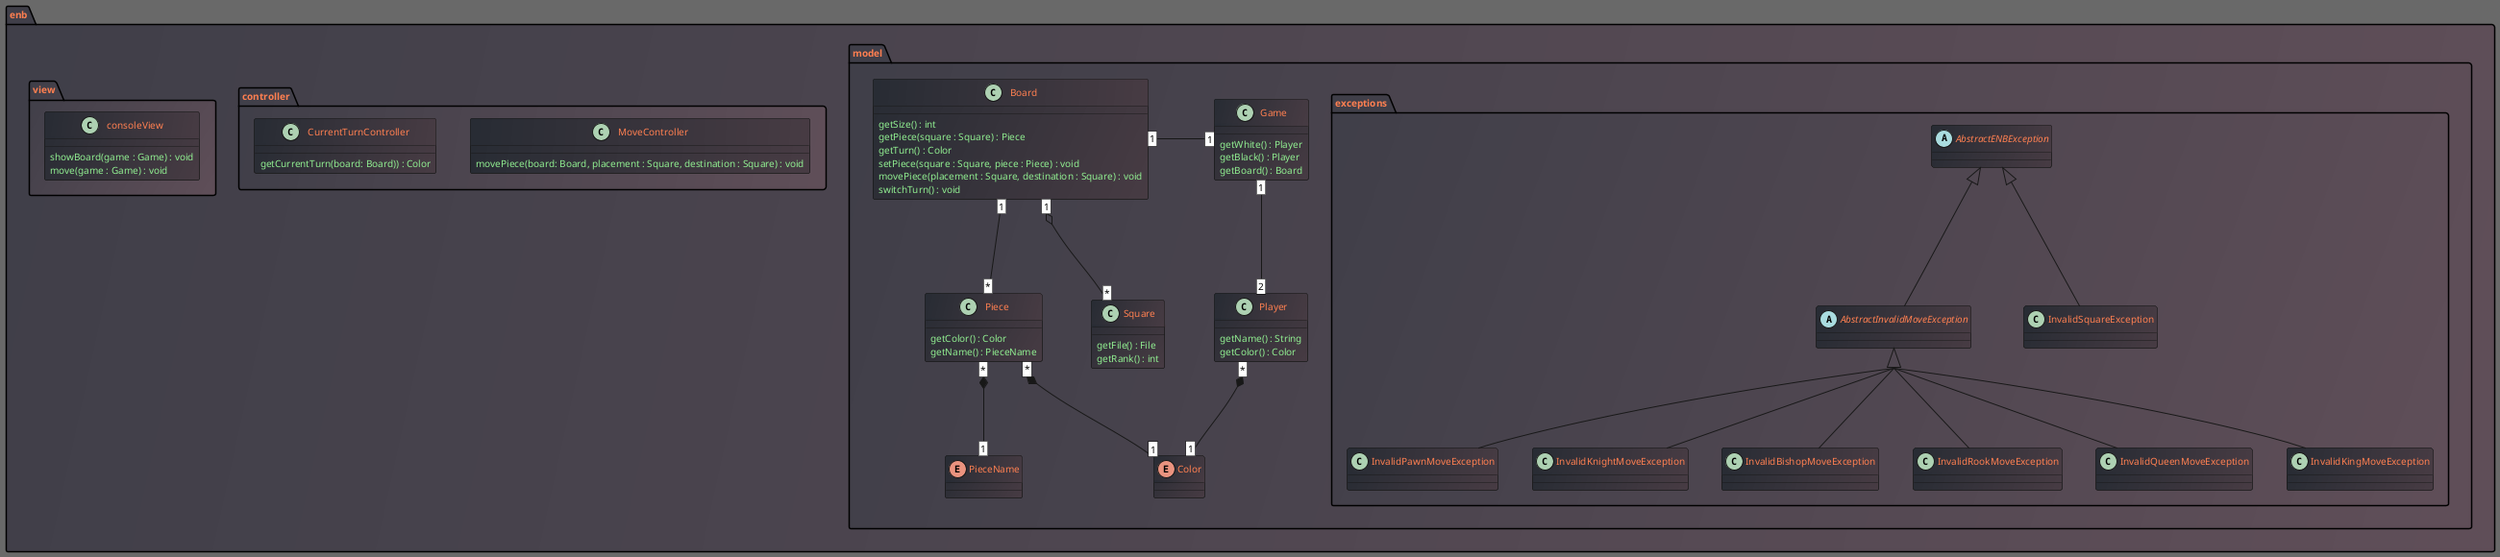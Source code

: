 @startuml
skinparam defaultFontSize 10
skinparam BackgroundColor DimGray
skinparam ClassAttributeFontColor LightGreen
skinparam PackageFontColor coral
skinparam ClassFontColor coral
skinparam package {
BackgroundColor #403F49/#604F59
}
skinparam class {
BackgroundColor #282C34/#483C44
}


package enb {
    package model {
        class Board
        class Game
        class Player
        class Square
        enum Color
        enum PieceName
        class Piece
        package exceptions {
            skinparam groupInheritance 3
            abstract class AbstractENBException
            abstract class AbstractInvalidMoveException
            class InvalidPawnMoveException
            class InvalidKnightMoveException
            class InvalidBishopMoveException
            class InvalidRookMoveException
            class InvalidQueenMoveException
            class InvalidKingMoveException
            class InvalidSquareException
            AbstractENBException <|-- AbstractInvalidMoveException
            AbstractENBException <|-- InvalidSquareException
            AbstractInvalidMoveException <|-- InvalidPawnMoveException
            AbstractInvalidMoveException <|-- InvalidKnightMoveException
            AbstractInvalidMoveException <|-- InvalidBishopMoveException
            AbstractInvalidMoveException <|-- InvalidRookMoveException
            AbstractInvalidMoveException <|-- InvalidQueenMoveException
            AbstractInvalidMoveException <|-- InvalidKingMoveException
        }
    }

    Piece [*] *-- [1] Color
    Player [*] *-- [1] Color
    Board [1] o-- [*] Square
    Game [1] -left- [1] Board
    Game [1] -- [2] Player
    Board [1] -- [*] Piece
    Piece [*] *-- [1] PieceName

    package model {
        class Square {
            getFile() : File
            getRank() : int
        }

        class Board {
            getSize() : int
            getPiece(square : Square) : Piece
            getTurn() : Color
            setPiece(square : Square, piece : Piece) : void
            movePiece(placement : Square, destination : Square) : void
            switchTurn() : void
        }

        class Player {
            getName() : String
            getColor() : Color
        }

        class Piece {
            getColor() : Color
            getName() : PieceName
        }

        class Game {
            getWhite() : Player
            getBlack() : Player
            getBoard() : Board
        }
    }

    package controller {
        class MoveController
        class CurrentTurnController

        class MoveController{
            movePiece(board: Board, placement : Square, destination : Square) : void
        }

        class CurrentTurnController {
            getCurrentTurn(board: Board)) : Color
        }
    }

    package view {
        class consoleView {
            showBoard(game : Game) : void
            move(game : Game) : void
        }
    }
}
@enduml